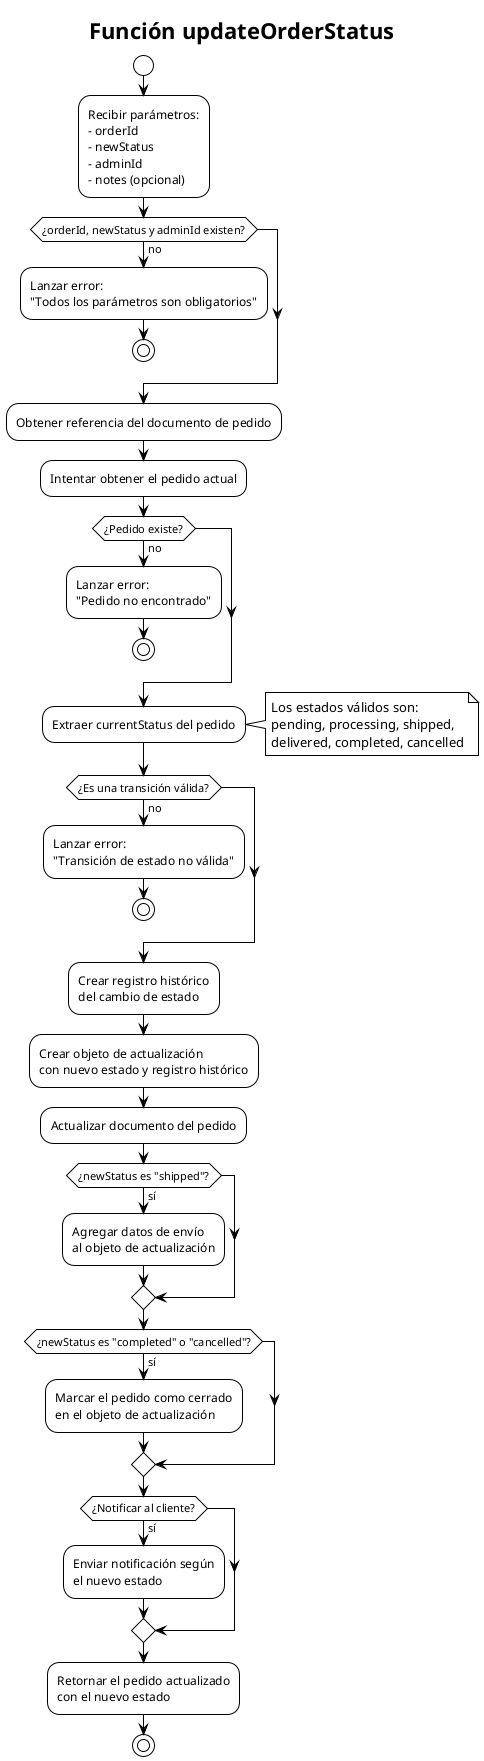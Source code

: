 @startuml
!theme plain
skinparam monochrome true
skinparam shadowing false
skinparam defaultFontName Arial
skinparam ArrowFontSize 11

title Función updateOrderStatus

start

:Recibir parámetros:
- orderId
- newStatus
- adminId
- notes (opcional);

if (¿orderId, newStatus y adminId existen?) then (no)
  :Lanzar error:
  "Todos los parámetros son obligatorios";
  stop
endif

:Obtener referencia del documento de pedido;

:Intentar obtener el pedido actual;

if (¿Pedido existe?) then (no)
  :Lanzar error:
  "Pedido no encontrado";
  stop
endif

:Extraer currentStatus del pedido;

note right
  Los estados válidos son:
  pending, processing, shipped,
  delivered, completed, cancelled
end note

if (¿Es una transición válida?) then (no)
  :Lanzar error:
  "Transición de estado no válida";
  stop
endif

:Crear registro histórico 
del cambio de estado;

:Crear objeto de actualización
con nuevo estado y registro histórico;

:Actualizar documento del pedido;

if (¿newStatus es "shipped"?) then (sí)
  :Agregar datos de envío
  al objeto de actualización;
endif

if (¿newStatus es "completed" o "cancelled"?) then (sí)
  :Marcar el pedido como cerrado
  en el objeto de actualización;
endif

if (¿Notificar al cliente?) then (sí)
  :Enviar notificación según
  el nuevo estado;
endif

:Retornar el pedido actualizado
con el nuevo estado;

stop

@enduml 